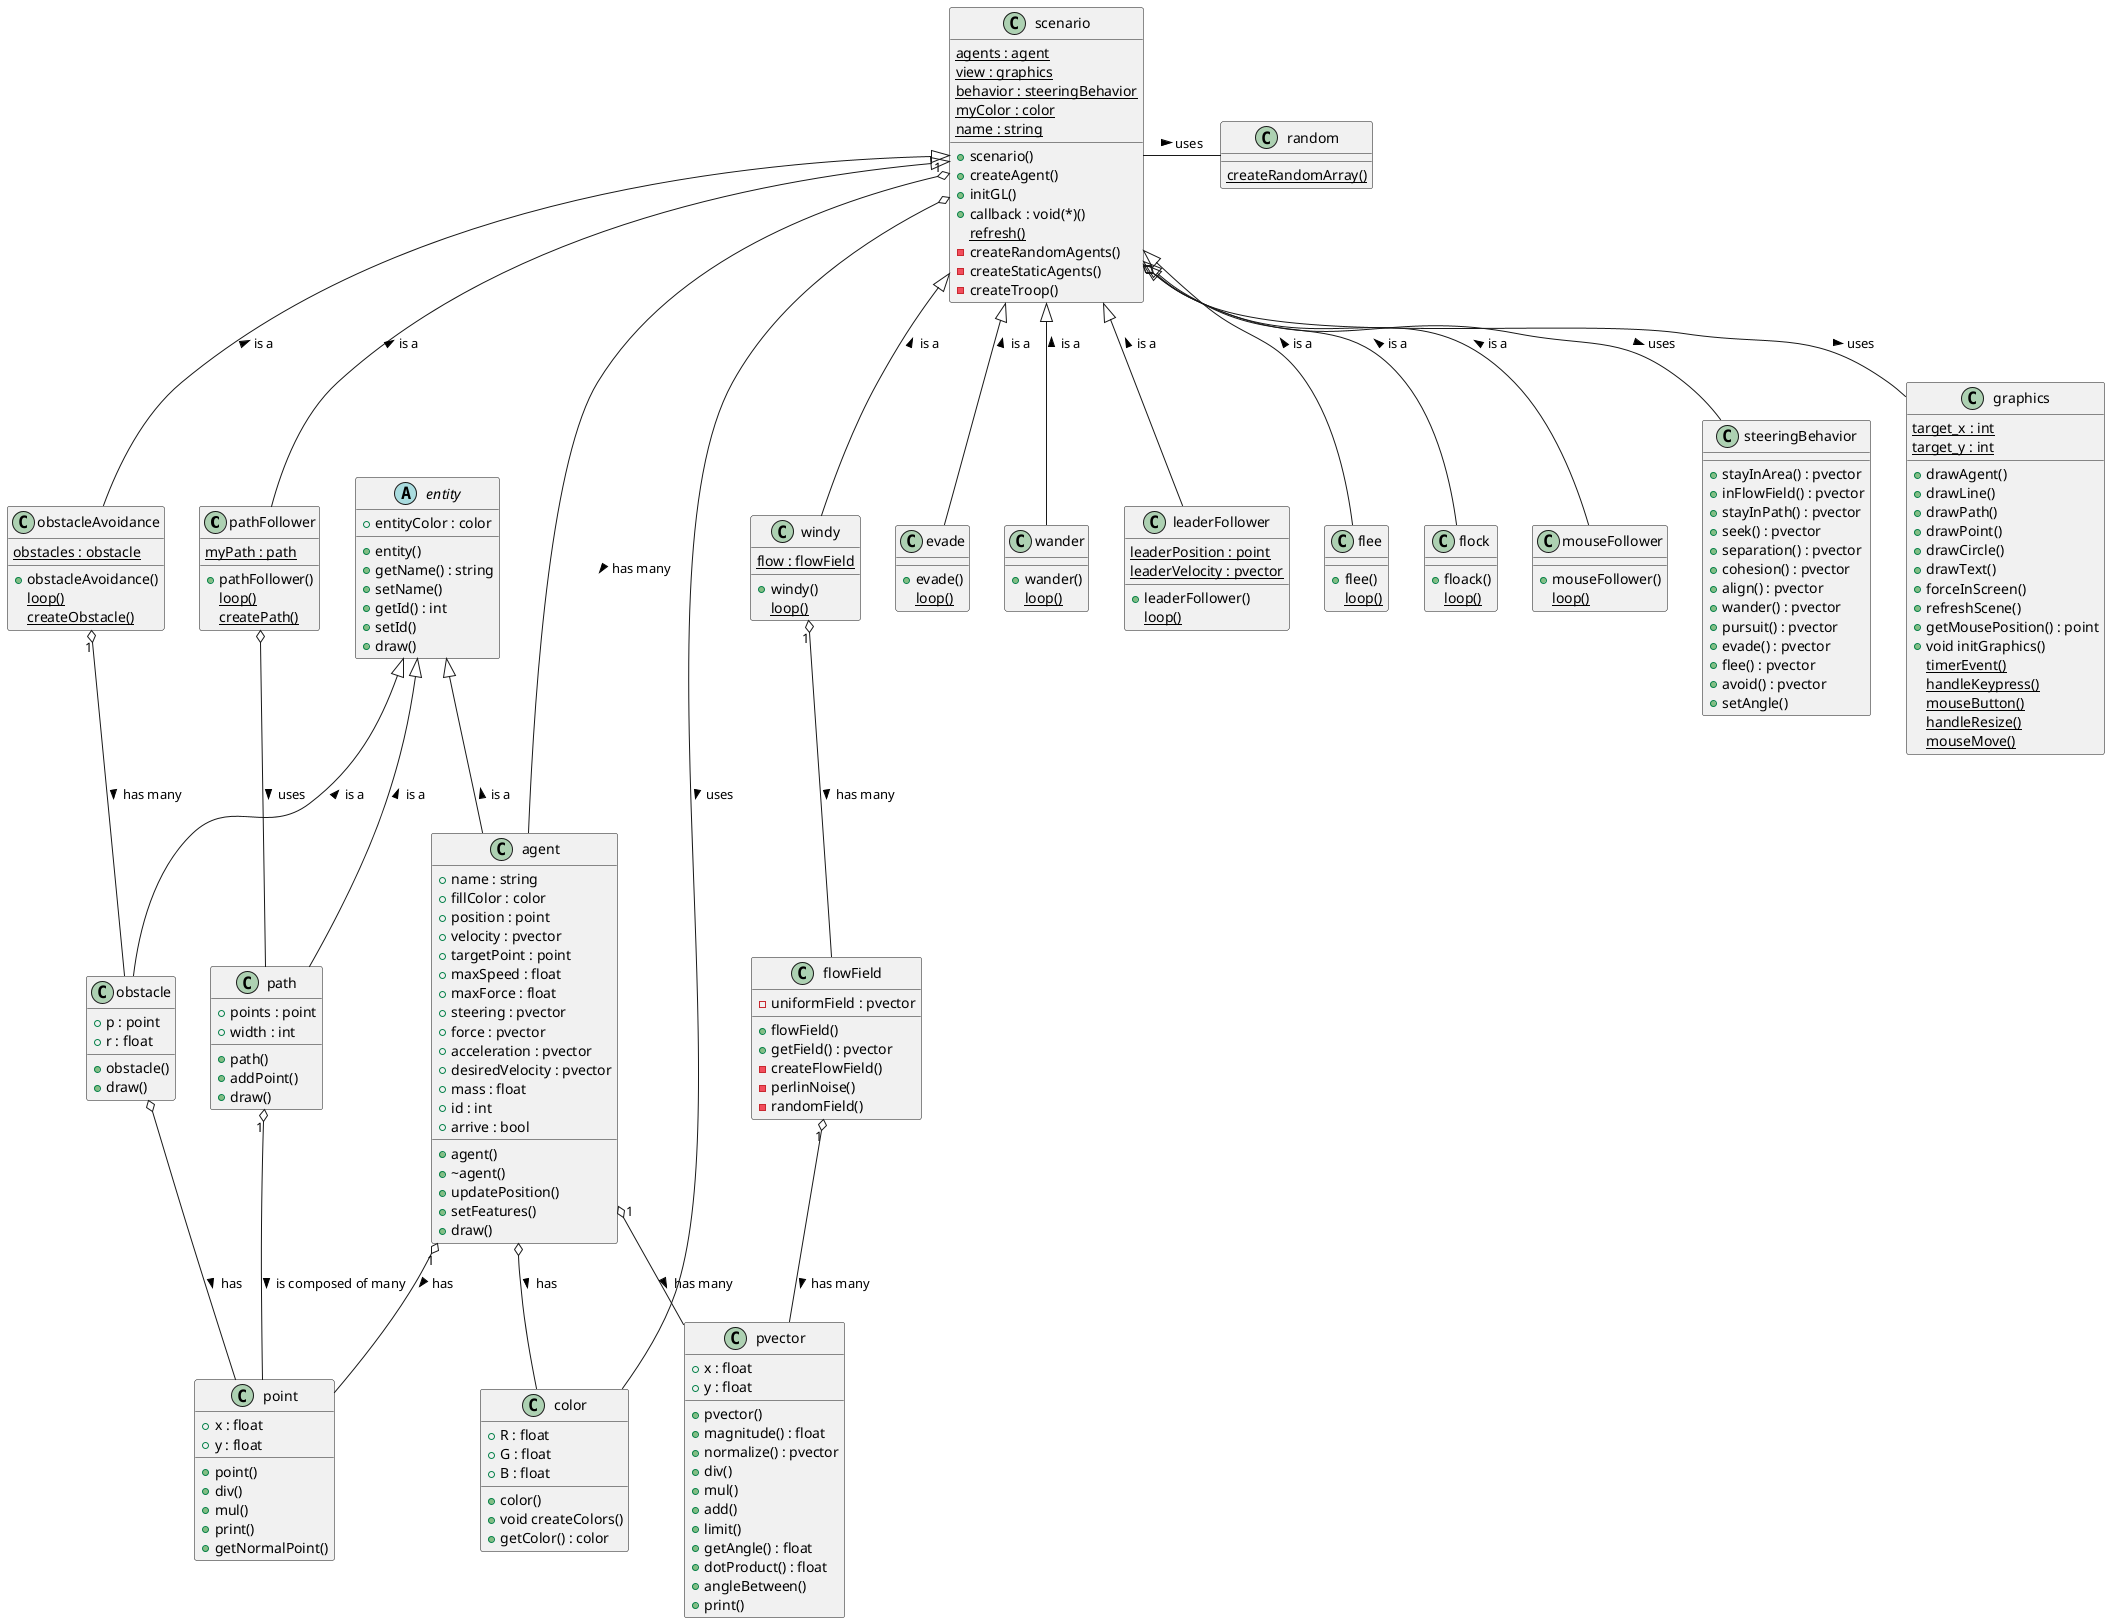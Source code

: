 @startuml class_diagram

class pathFollower{
  +pathFollower()
  {static}loop()
  {static}createPath()
  {static}myPath : path
}

abstract class "entity"{
  +entity()
  +getName() : string
  +setName()
  +getId() : int
  +setId()
  +draw()
  +entityColor : color
}

class evade{
  +evade()
  {static}loop()
}

class wander{
  +wander()
  {static}loop()
}

class windy{
  +windy()
  {static}loop()
  {static}flow : flowField
}

class leaderFollower{
  +leaderFollower()
  {static}loop()
  {static}leaderPosition : point
  {static}leaderVelocity : pvector
}


class obstacleAvoidance{
  +obstacleAvoidance()
  {static}loop()
  {static}obstacles : obstacle
  {static}createObstacle()
}

class flee{
  +flee()
  {static}loop()
}

class flock{
  +floack()
  {static}loop()
}

class mouseFollower{
  +mouseFollower()
  {static}loop()
}

class steeringBehavior{
  +stayInArea() : pvector
  +inFlowField() : pvector
  +stayInPath() : pvector
  +seek() : pvector
  +separation() : pvector
  +cohesion() : pvector
  +align() : pvector
  +wander() : pvector
  +pursuit() : pvector
  +evade() : pvector
  +flee() : pvector
  +avoid() : pvector
  +setAngle()
}

class scenario {
  +scenario()
  +createAgent()
  +initGL()  
  {static}agents : agent
  {static}view : graphics
  {static}behavior : steeringBehavior
  {static}myColor : color
  {static}name : string
  +callback : void(*)()
  {static}refresh()
  -createRandomAgents()
  -createStaticAgents()
  -createTroop()
}

class random {
  {static} createRandomArray()
}

class path {
  +points : point
  +width : int
  +path()
  +addPoint()
  +draw()
}

class agent{
  +agent()
  +~agent()
  +updatePosition()
  +setFeatures()
  +draw()
  +name : string
  +fillColor : color
  +position : point
  +velocity : pvector
  +targetPoint : point
  +maxSpeed : float
  +maxForce : float
  +steering : pvector
  +force : pvector
  +acceleration : pvector
  +desiredVelocity : pvector
  +mass : float
  +id : int
  +arrive : bool
}

class pvector{
  +pvector()
  +magnitude() : float
  +normalize() : pvector
  +div()
  +mul()
  +add()
  +limit()
  +getAngle() : float
  +dotProduct() : float
  +angleBetween()
  +print()
  +x : float
  +y : float
}

class flowField{
  +flowField()
  +getField() : pvector
  -uniformField : pvector 
  -createFlowField()
  -perlinNoise()
  -randomField()
}

class obstacle{
  +p : point
  +r : float 
  +obstacle()  
  +draw()
}

class point{
  +x : float
  +y : float 
  +point()  
  +div()
  +mul()
  +print()
  +getNormalPoint()
}


class color{
  +R : float
  +G : float 
  +B : float
  +color()  
  +void createColors()
  +getColor() : color
}

class graphics{
  +drawAgent()
  +drawLine() 
  +drawPath()
  +drawPoint()
  +drawCircle()
  +drawText()
  +forceInScreen()
  +refreshScene()
  +getMousePosition() : point
  +void initGraphics()
  {static} timerEvent()
  {static} handleKeypress()
  {static} mouseButton()
  {static} handleResize()
  {static} mouseMove()
  {static} target_x : int
  {static} target_y : int
}

entity <|-- path : is a <
entity <|-- agent : is a <
entity <|-- obstacle : is a < 
obstacle o-- point : has >
flowField "1" o-- pvector : has many >
agent "1" o-- pvector : has many >
agent "1" o-- point : has >
agent o-- color : has >
path "1" o-- point : is composed of many >
scenario "1" o-- agent : has many >
scenario o-- graphics : uses >
scenario o-- steeringBehavior : uses  >
scenario o-- color : uses >
scenario <|-- evade : is a <
scenario <|-- leaderFollower : is a <
scenario <|-- flee : is a <
scenario <|-- flock : is a <
scenario <|-- mouseFollower : is a <
scenario <|-- obstacleAvoidance : is a <
scenario <|-- pathFollower : is a <
scenario <|-- wander : is a <
scenario <|-- windy : is a <
obstacleAvoidance "1" o-- obstacle : has many >
pathFollower o-- path : uses >
windy "1" o-- flowField : has many >
scenario - random : uses >
@enduml
